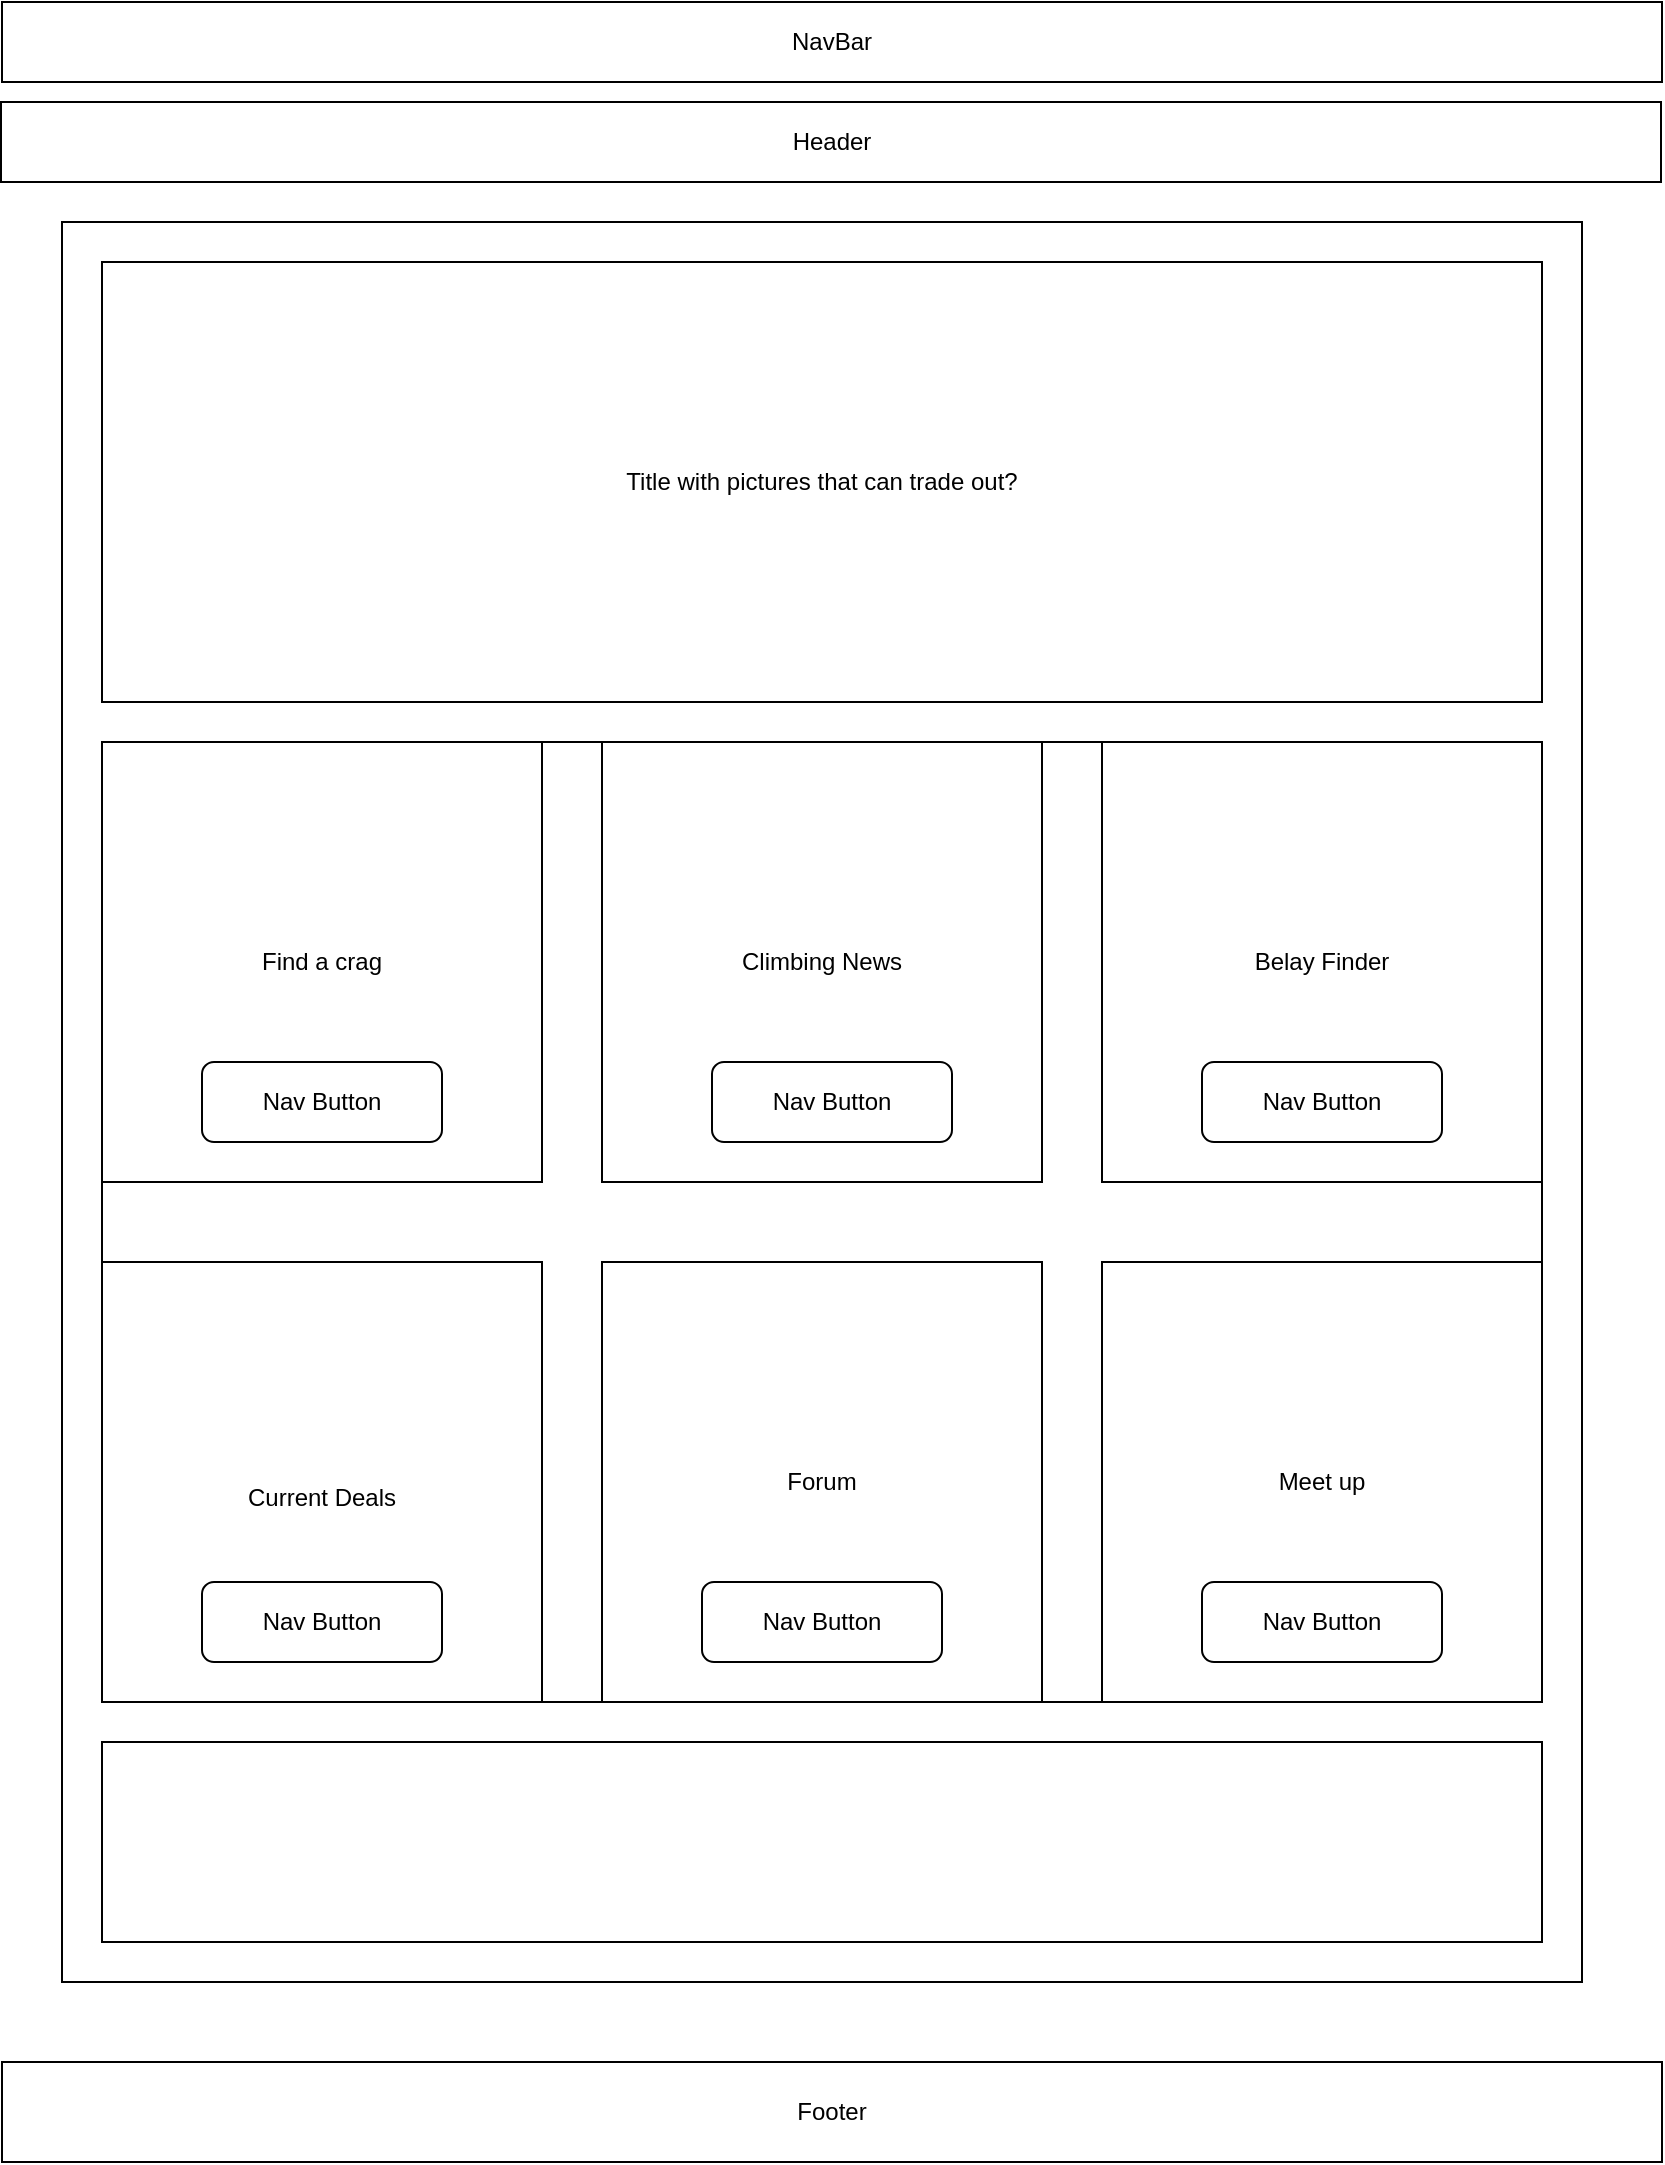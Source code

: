 <mxfile version="10.9.8" type="github"><diagram id="QaawoYIuWPooDXGY0PRv" name="HomePage"><mxGraphModel dx="946" dy="616" grid="1" gridSize="10" guides="1" tooltips="1" connect="1" arrows="1" fold="1" page="1" pageScale="1" pageWidth="850" pageHeight="1100" math="0" shadow="0"><root><mxCell id="0"/><mxCell id="1" parent="0"/><mxCell id="lbBW89Zy8YIMAzy4WUKj-2" value="NavBar" style="rounded=0;whiteSpace=wrap;html=1;" parent="1" vertex="1"><mxGeometry x="10" y="10" width="830" height="40" as="geometry"/></mxCell><mxCell id="lbBW89Zy8YIMAzy4WUKj-3" value="Header" style="rounded=0;whiteSpace=wrap;html=1;" parent="1" vertex="1"><mxGeometry x="9.5" y="60" width="830" height="40" as="geometry"/></mxCell><mxCell id="lbBW89Zy8YIMAzy4WUKj-4" value="Footer" style="rounded=0;whiteSpace=wrap;html=1;" parent="1" vertex="1"><mxGeometry x="10" y="1040" width="830" height="50" as="geometry"/></mxCell><mxCell id="e2XNKRt9jWCxfhtoni8N-1" value="" style="rounded=0;whiteSpace=wrap;html=1;" vertex="1" parent="1"><mxGeometry x="40" y="120" width="760" height="880" as="geometry"/></mxCell><mxCell id="WZ9EIfL2Q2M-kfRx05uT-1" value="Title with pictures that can trade out?" style="rounded=0;whiteSpace=wrap;html=1;" vertex="1" parent="1"><mxGeometry x="60" y="140" width="720" height="220" as="geometry"/></mxCell><mxCell id="WZ9EIfL2Q2M-kfRx05uT-2" value="" style="rounded=0;whiteSpace=wrap;html=1;" vertex="1" parent="1"><mxGeometry x="60" y="380" width="720" height="480" as="geometry"/></mxCell><mxCell id="WZ9EIfL2Q2M-kfRx05uT-3" value="" style="rounded=0;whiteSpace=wrap;html=1;" vertex="1" parent="1"><mxGeometry x="60" y="880" width="720" height="100" as="geometry"/></mxCell><mxCell id="WZ9EIfL2Q2M-kfRx05uT-4" value="Find a crag" style="rounded=0;whiteSpace=wrap;html=1;" vertex="1" parent="1"><mxGeometry x="60" y="380" width="220" height="220" as="geometry"/></mxCell><mxCell id="WZ9EIfL2Q2M-kfRx05uT-5" value="Climbing News" style="rounded=0;whiteSpace=wrap;html=1;" vertex="1" parent="1"><mxGeometry x="310" y="380" width="220" height="220" as="geometry"/></mxCell><mxCell id="WZ9EIfL2Q2M-kfRx05uT-6" value="Belay Finder" style="rounded=0;whiteSpace=wrap;html=1;" vertex="1" parent="1"><mxGeometry x="560" y="380" width="220" height="220" as="geometry"/></mxCell><mxCell id="WZ9EIfL2Q2M-kfRx05uT-7" value="&lt;br&gt;Current Deals" style="rounded=0;whiteSpace=wrap;html=1;" vertex="1" parent="1"><mxGeometry x="60" y="640" width="220" height="220" as="geometry"/></mxCell><mxCell id="WZ9EIfL2Q2M-kfRx05uT-8" value="Forum" style="rounded=0;whiteSpace=wrap;html=1;" vertex="1" parent="1"><mxGeometry x="310" y="640" width="220" height="220" as="geometry"/></mxCell><mxCell id="WZ9EIfL2Q2M-kfRx05uT-9" value="Meet up" style="rounded=0;whiteSpace=wrap;html=1;" vertex="1" parent="1"><mxGeometry x="560" y="640" width="220" height="220" as="geometry"/></mxCell><mxCell id="WZ9EIfL2Q2M-kfRx05uT-10" value="&lt;span style=&quot;white-space: normal&quot;&gt;Nav Button&lt;/span&gt;" style="rounded=1;whiteSpace=wrap;html=1;" vertex="1" parent="1"><mxGeometry x="110" y="800" width="120" height="40" as="geometry"/></mxCell><mxCell id="WZ9EIfL2Q2M-kfRx05uT-11" value="&lt;span style=&quot;white-space: normal&quot;&gt;Nav Button&lt;/span&gt;" style="rounded=1;whiteSpace=wrap;html=1;" vertex="1" parent="1"><mxGeometry x="360" y="800" width="120" height="40" as="geometry"/></mxCell><mxCell id="WZ9EIfL2Q2M-kfRx05uT-12" value="&lt;span style=&quot;white-space: normal&quot;&gt;Nav Button&lt;/span&gt;" style="rounded=1;whiteSpace=wrap;html=1;" vertex="1" parent="1"><mxGeometry x="610" y="800" width="120" height="40" as="geometry"/></mxCell><mxCell id="WZ9EIfL2Q2M-kfRx05uT-13" value="Nav Button" style="rounded=1;whiteSpace=wrap;html=1;" vertex="1" parent="1"><mxGeometry x="110" y="540" width="120" height="40" as="geometry"/></mxCell><mxCell id="WZ9EIfL2Q2M-kfRx05uT-14" value="&lt;span style=&quot;white-space: normal&quot;&gt;Nav Button&lt;/span&gt;" style="rounded=1;whiteSpace=wrap;html=1;" vertex="1" parent="1"><mxGeometry x="365" y="540" width="120" height="40" as="geometry"/></mxCell><mxCell id="WZ9EIfL2Q2M-kfRx05uT-15" value="&lt;span style=&quot;white-space: normal&quot;&gt;Nav Button&lt;/span&gt;" style="rounded=1;whiteSpace=wrap;html=1;" vertex="1" parent="1"><mxGeometry x="610" y="540" width="120" height="40" as="geometry"/></mxCell></root></mxGraphModel></diagram><diagram id="B0UTfuuaOMM91l_9Gyqc" name="AugRealRoutes"><mxGraphModel dx="946" dy="616" grid="1" gridSize="10" guides="1" tooltips="1" connect="1" arrows="1" fold="1" page="1" pageScale="1" pageWidth="850" pageHeight="1100" math="0" shadow="0"><root><mxCell id="65dFpdvf_G482VpTh25j-0"/><mxCell id="65dFpdvf_G482VpTh25j-1" parent="65dFpdvf_G482VpTh25j-0"/></root></mxGraphModel></diagram><diagram id="WMctWBWOOHcz0XwX7ecI" name="BelayPartner"><mxGraphModel dx="1892" dy="1232" grid="1" gridSize="10" guides="1" tooltips="1" connect="1" arrows="1" fold="1" page="1" pageScale="1" pageWidth="850" pageHeight="1100" math="0" shadow="0"><root><mxCell id="FJcppRFvQgc5Omaqgt6b-0"/><mxCell id="FJcppRFvQgc5Omaqgt6b-1" parent="FJcppRFvQgc5Omaqgt6b-0"/><mxCell id="O6F4trs_evvrWExkmlyL-0" value="" style="rounded=0;whiteSpace=wrap;html=1;" vertex="1" parent="FJcppRFvQgc5Omaqgt6b-1"><mxGeometry x="240.5" y="230" width="830" height="40" as="geometry"/></mxCell><mxCell id="O6F4trs_evvrWExkmlyL-1" value="" style="rounded=0;whiteSpace=wrap;html=1;" vertex="1" parent="FJcppRFvQgc5Omaqgt6b-1"><mxGeometry x="240" y="280" width="830" height="40" as="geometry"/></mxCell><mxCell id="O6F4trs_evvrWExkmlyL-2" value="" style="rounded=0;whiteSpace=wrap;html=1;" vertex="1" parent="FJcppRFvQgc5Omaqgt6b-1"><mxGeometry x="240.5" y="1260" width="830" height="50" as="geometry"/></mxCell><mxCell id="O6F4trs_evvrWExkmlyL-3" value="" style="rounded=0;whiteSpace=wrap;html=1;" vertex="1" parent="FJcppRFvQgc5Omaqgt6b-1"><mxGeometry x="270.5" y="340" width="760" height="880" as="geometry"/></mxCell></root></mxGraphModel></diagram><diagram id="75jv9EbbBz-Np0DqxCn4" name="ClimbingNews"><mxGraphModel dx="2017" dy="1429" grid="1" gridSize="10" guides="1" tooltips="1" connect="1" arrows="1" fold="1" page="1" pageScale="1" pageWidth="850" pageHeight="1100" math="0" shadow="0"><root><mxCell id="IUOcxzNhr_etu3YeSm_e-0"/><mxCell id="IUOcxzNhr_etu3YeSm_e-1" parent="IUOcxzNhr_etu3YeSm_e-0"/></root></mxGraphModel></diagram><diagram id="cvnlnvW6qm_817dd1oab" name="CragSearch"><mxGraphModel dx="2017" dy="1429" grid="1" gridSize="10" guides="1" tooltips="1" connect="1" arrows="1" fold="1" page="1" pageScale="1" pageWidth="850" pageHeight="1100" math="0" shadow="0"><root><mxCell id="LmW7hg5FwyAHZNsfGfXy-0"/><mxCell id="LmW7hg5FwyAHZNsfGfXy-1" parent="LmW7hg5FwyAHZNsfGfXy-0"/></root></mxGraphModel></diagram><diagram id="ksXOBV_AMSiZARfODRQj" name="CurrentDeals"><mxGraphModel dx="2017" dy="1429" grid="1" gridSize="10" guides="1" tooltips="1" connect="1" arrows="1" fold="1" page="1" pageScale="1" pageWidth="850" pageHeight="1100" math="0" shadow="0"><root><mxCell id="1kA9dgEf5gH1G1Axc5EB-0"/><mxCell id="1kA9dgEf5gH1G1Axc5EB-1" parent="1kA9dgEf5gH1G1Axc5EB-0"/></root></mxGraphModel></diagram><diagram id="1q06o6pReI3Ta-MyTToi" name="Forum"><mxGraphModel dx="2017" dy="1429" grid="1" gridSize="10" guides="1" tooltips="1" connect="1" arrows="1" fold="1" page="1" pageScale="1" pageWidth="850" pageHeight="1100" math="0" shadow="0"><root><mxCell id="ENayGkb5AbUpfmxZn8bc-0"/><mxCell id="ENayGkb5AbUpfmxZn8bc-1" parent="ENayGkb5AbUpfmxZn8bc-0"/></root></mxGraphModel></diagram><diagram id="2yHlhwYDqVoEVicV7OjK" name="MeetUp"><mxGraphModel dx="2017" dy="1429" grid="1" gridSize="10" guides="1" tooltips="1" connect="1" arrows="1" fold="1" page="1" pageScale="1" pageWidth="850" pageHeight="1100" math="0" shadow="0"><root><mxCell id="EH4z0uDQZOrfZjLyKkm--0"/><mxCell id="EH4z0uDQZOrfZjLyKkm--1" parent="EH4z0uDQZOrfZjLyKkm--0"/></root></mxGraphModel></diagram><diagram id="9TcESKt4F-5nDCjBxocC" name="NoMatch"><mxGraphModel dx="2017" dy="1429" grid="1" gridSize="10" guides="1" tooltips="1" connect="1" arrows="1" fold="1" page="1" pageScale="1" pageWidth="850" pageHeight="1100" math="0" shadow="0"><root><mxCell id="jQdlfdQyjZ3CMP03KWhD-0"/><mxCell id="jQdlfdQyjZ3CMP03KWhD-1" parent="jQdlfdQyjZ3CMP03KWhD-0"/></root></mxGraphModel></diagram></mxfile>